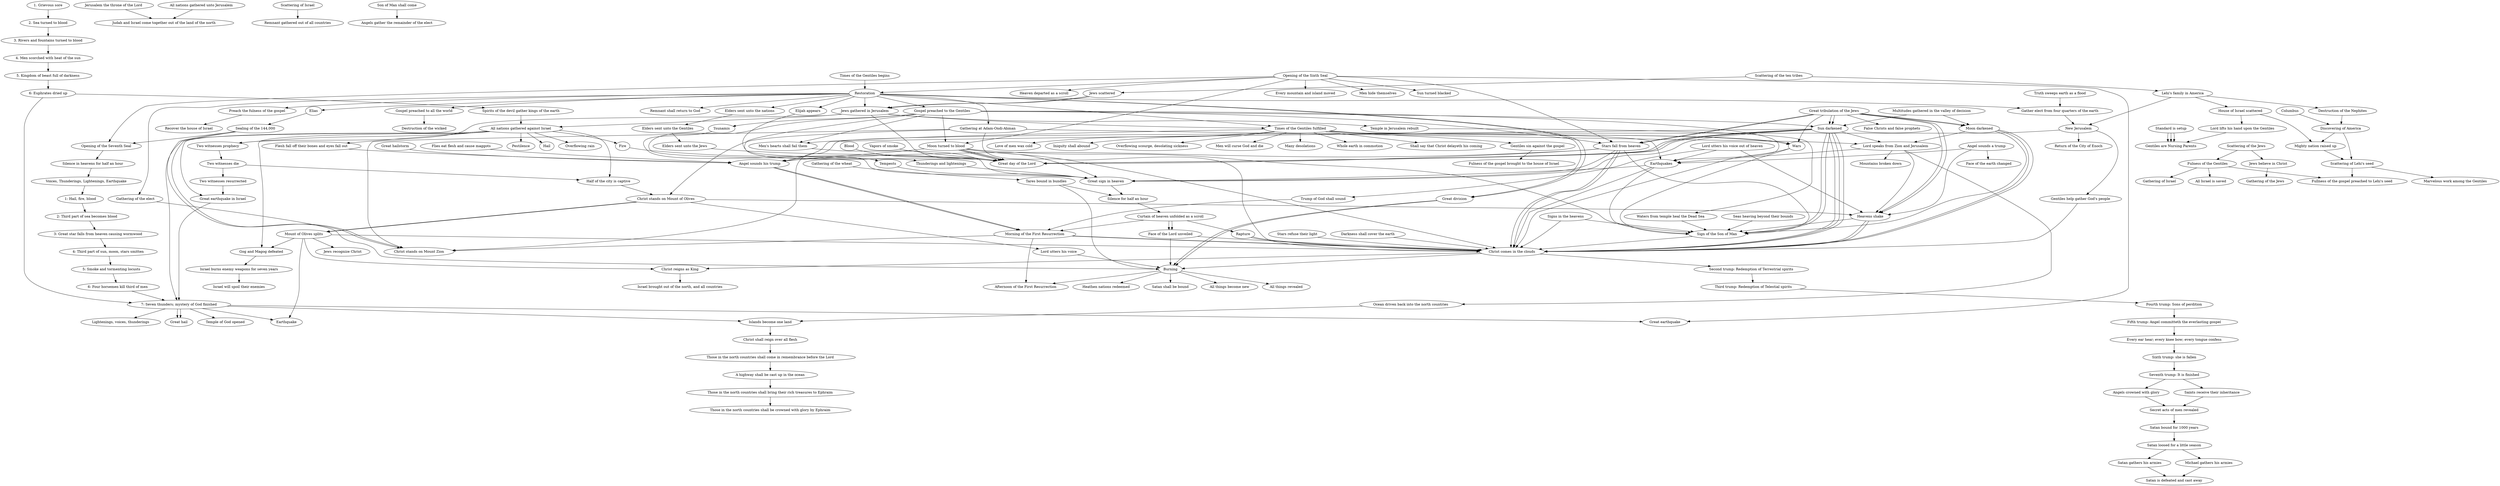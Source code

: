 digraph Signs {
  
  ##
  #
  # OT
  #
  ##

  # Isaiah 10:20-21
  "Restoration" -> "Remnant shall return to God"

  # Isaiah 49:22-23
  "Standard is setup" -> "Gentiles are Nursing Parents"

  # Jeremiah 3:17-18
  "Jerusalem the throne of the Lord" -> "Judah and Israel come together out of the land of the north"
  "All nations gathered unto Jerusalem" -> "Judah and Israel come together out of the land of the north"

  # Jeremiah 23:3
  "Scattering of Israel" -> "Remnant gathered out of all countries"

  # Jeremiah 23:5
  "Christ reigns as King" -> "Israel brought out of the north, and all countries"

  # Jeremiah 29:14
  "Jews scattered" -> "Jews gathered in Jerusalem"

  # Ezekiel 38:18-23
  ## Gog and Magog is concurrent with the seventh seal and seven angels pouring destruction
  "All nations gathered against Israel" -> "Hail"
  "All nations gathered against Israel" -> "Great earthquake in Israel"
  "All nations gathered against Israel" -> "Overflowing rain"
  "All nations gathered against Israel" -> "Pestilence"
  "All nations gathered against Israel" -> "Fire"
    
  # Ezekiel 39
  "All nations gathered against Israel" -> "Gog and Magog defeated"
  "Gog and Magog defeated" -> "Israel burns enemy weapons for seven years"
  "Israel burns enemy weapons for seven years" -> "Israel will spoil their enemies"

  # Joel 2:31
  "Sun darkened" -> "Great day of the Lord"
  "Moon turned to blood" -> "Great day of the Lord"

  # Joel 3:14-16
  "Multitudes gathered in the valley of decision" -> "Sun darkened"
  "Multitudes gathered in the valley of decision" -> "Moon darkened"
  "Sun darkened" -> "Lord speaks from Zion and Jerusalem"
  "Moon darkened" -> "Lord speaks from Zion and Jerusalem"
  "Lord speaks from Zion and Jerusalem" -> "Heavens shake"
  "Lord speaks from Zion and Jerusalem" -> "Earthquakes"

  # Zechariah 14
  "All nations gathered against Israel" -> "Half of the city is captive"
  "Half of the city is captive" -> "Christ stands on Mount of Olives"
  "Christ stands on Mount of Olives" -> "Mount of Olives splits"
  "Mount of Olives splits" -> "Christ reigns as King"

  # Zechariah 14:12
  "All nations gathered against Israel" -> "Flesh fall off their bones and eyes fall out"
  
  # Zechariah 14:5
  "Mount of Olives splits" -> "Christ comes in the clouds"

  # Malachi 4:5
  "Elijah appears" -> "Great day of the Lord"

  ##
  #
  # NT
  #
  ##

  # Matthew 24
  # JST Matthew 1
  subgraph matt24 {

    ###
    # JST is quite a bit different than Matthew 24. It excludes some things
    # and has others in a different order. We have Matthew 24 documented here
    # for the sake of comparison but commented out because we believe JST
    # to be more correct.
    ###

    # Matthew 24:5
    # "False Christs" -> "Beginning of sorrows"

    # Matthew 24:6
    # "Wars" -> "Beginning of sorrows"

    # Matthew 24:7
    # "Famine" -> "Beginning of sorrows"
    # "Pestilence" -> "Beginning of sorrows"
    # "Earthquakes" -> "Beginning of sorrows"

    # Matthew 24:8
    # "Beginning of sorrows"

    # Matthew 24:9
    # "Beginning of sorrows" -> "Persecution" # Is that what this means?

    # Matthew 24:11
    # "Beginning of sorrows" -> "False prophets"

    # Matthew 24:14
    # "Beginning of sorrows" -> "Gospel preached to all the world"

    # Matthew 24:21
    # "Persecution" -> "Great tribulation"
    # "False prophets" -> "Great tribulation"
    # "Gospel preached to all the world" -> "Great tribulation"

    # Matthew 24:23-24
    # "Great tribulation" -> "False Christs"
    # "Great tribulation" -> "False prophets"

    # Matthew 24:29
    # "Great tribulation" -> "Sun darkened"
    # "Great tribulation" -> "Moon darkened"
    # "Great tribulation" -> "Stars fall from heaven"
    # "Great tribulation" -> "Heavens shake"

    # Matthew 24:30
    # "Sun darkened" -> "Sign of the Son of Man"
    # "Moon darkened" -> "Sign of the Son of Man"
    # "Stars fall from heaven" -> "Sign of the Son of Man"
    # "Heavens shake" -> "Sign of the Son of Man"
    # "Sign of the Son of Man" -> "Christ comes in the clouds"

    # Matthew 24:31
    # "Christ comes in the clouds" -> "Gathering of the elect"

    # JST Matt 1:18,22
    "Great tribulation of the Jews" -> "False Christs and false prophets"

    # JST Matt 1:23
    "Great tribulation of the Jews" -> "Wars"

    # JST Matt 1:31
    "Gospel preached to all the world" -> "Destruction of the wicked"

    # JST Matt 1:33
    "Great tribulation of the Jews" -> "Sun darkened"
    "Great tribulation of the Jews" -> "Moon darkened"
    "Great tribulation of the Jews" -> "Stars fall from heaven"
    "Great tribulation of the Jews" -> "Heavens shake"

    # JST Matt 1:36
    "Sun darkened" -> "Sign of the Son of Man"
    "Moon darkened" -> "Sign of the Son of Man"
    "Stars fall from heaven" -> "Sign of the Son of Man"
    "Heavens shake" -> "Sign of the Son of Man"
    "Sign of the Son of Man" -> "Christ comes in the clouds"

    # JST Matt 1:37
    "Son of Man shall come" -> "Angels gather the remainder of the elect"
  }

  # Mark 13:24
  "Great tribulation of the Jews" -> "Sun darkened"
  "Great tribulation of the Jews" -> "Moon darkened"
  "Great tribulation of the Jews" -> "Stars fall from heaven"
  "Great tribulation of the Jews" -> "Heavens shake"
  "Sun darkened" -> "Christ comes in the clouds"
  "Moon darkened" -> "Christ comes in the clouds"
  "Stars fall from heaven" -> "Christ comes in the clouds"
  "Heavens shake" -> "Christ comes in the clouds"

  # Luke 21:25-28
  "Signs in the heavens" -> "Christ comes in the clouds"

  # Acts 2:20
  "Sun darkened" -> "Great day of the Lord"
  "Moon turned to blood" -> "Great day of the Lord"

  # Romans 11:25-26
  "Fulness of the Gentiles" -> "All Israel is saved"

  # 1 Thessalonians 4:16-17
  "Rapture" -> "Christ comes in the clouds"
  "Morning of the First Resurrection" -> "Christ comes in the clouds"

  # Revelation 6
  subgraph sixthSeal {
  	label="Sixth Seal"
  	
  	# Revelation 6:12-17
  	"Opening of the Sixth Seal" -> "Great earthquake"
  	"Opening of the Sixth Seal" -> "Sun turned blacked"
  	"Opening of the Sixth Seal" -> "Moon turned to blood"
  	"Opening of the Sixth Seal" -> "Stars fall from heaven"
  	"Opening of the Sixth Seal" -> "Heaven departed as a scroll"
  	"Opening of the Sixth Seal" -> "Every mountain and island moved"
  	"Opening of the Sixth Seal" -> "Men hide themselves"
  	
  	# Revelation 7:2, D&C 77:9
  	"Opening of the Sixth Seal" -> "Restoration" -> "Elias"
  	
  	# Revelation 7:3-4
  	"Elias" -> "Sealing of the 144,000"
  }
  
  # Revelation 8
  # Revelation 9
  subgraph seventhSeal {
  	label="Seventh Seal: Seven angels"
  	
  	"Opening of the Sixth Seal" -> "Opening of the Seventh Seal"
  	"Sealing of the 144,000" -> "Opening of the Seventh Seal"
  	
  	# Revelation 8:1
  	"Opening of the Seventh Seal" -> "Silence in heavens for half an hour"
  	
  	# Revelation 8:5
  	"Silence in heavens for half an hour" -> "Voices, Thunderings, Lightenings, Earthquake"
  	
  	# Revelation 8:7
    ## First angel
  	"Voices, Thunderings, Lightenings, Earthquake" -> "1: Hail, fire, blood"
  	
  	# Revelation 8:8
    ## Second angel
  	"1: Hail, fire, blood" -> "2: Third part of sea becomes blood"
  	
  	# Revelation 8:10
    ## Third angel
  	"2: Third part of sea becomes blood" -> "3: Great star falls from heaven causing wormwood"
  	
  	# Revelation 8:12
    ## Fourth angel
  	"3: Great star falls from heaven causing wormwood" -> "4: Third part of sun, moon, stars smitten"
  	
  	# Revelation 9:1-12
    ## Fifth angel
  	"4: Third part of sun, moon, stars smitten" -> "5: Smoke and tormenting locusts"
  	
  	# Revelation 9:13-21
    ## Sixth angel
  	"5: Smoke and tormenting locusts" -> "6: Four horsemen kill third of men"
  	
  	# Revelation 10
    ## Seventh angel
  	"6: Four horsemen kill third of men" -> "7: Seven thunders; mystery of God finished"
  }
  
  # Revelation 11
  subgraph twoWitnesses {
    label="Two witnesses in Jerusalem"
  
    # Revelation 11:2
    ## The Gentiles tread Jerusalem for 42 months which is the length of time
    ## that the witnesses will prophecy for (1260 days). Zechariah and Ezekiel
    ## speak of all nations being gathered against Israel. We know from
    ## Revelation that this is concurrent with the two witnesses.
    "All nations gathered against Israel" -> "Two witnesses prophecy"
    
    # Revelation 11:3; 11:7
    "Two witnesses prophecy" -> "Two witnesses die"
    
    # Revelation 11:11
    "Two witnesses die" -> "Two witnesses resurrected"
    
    # Revelation 11:13
    ## Earthquake destroys tenth of Jerusalem; 7,000 men die
    "Two witnesses resurrected" -> "Great earthquake in Israel"	
    
    # Revelation 11:15
    "Great earthquake in Israel" -> "7: Seven thunders; mystery of God finished"

    # Revelation 11:19
    "7: Seven thunders; mystery of God finished" -> "Temple of God opened"
    "7: Seven thunders; mystery of God finished" -> "Lightenings, voices, thunderings"
    "7: Seven thunders; mystery of God finished" -> "Earthquake"
    "7: Seven thunders; mystery of God finished" -> "Great hail"
  }

  # Revelation 14:1
  "Sealing of the 144,000" -> "Christ stands on Mount Zion"
  
  # Revelation 15-16
  subgraph sevenPlagues {
  	"1. Grievous sore" -> "2. Sea turned to blood"
    "2. Sea turned to blood" -> "3. Rivers and fountains turned to blood" 
    "3. Rivers and fountains turned to blood" -> "4. Men scorched with heat of the sun"
    "4. Men scorched with heat of the sun" -> "5. Kingdom of beast full of darkness"
    "5. Kingdom of beast full of darkness" -> "6: Euphrates dried up"
    "6: Euphrates dried up" -> "7: Seven thunders; mystery of God finished"
  	
  	# Revelation 16:12-16
    "6: Euphrates dried up" -> "Spirits of the devil gather kings of the earth"
    "Spirits of the devil gather kings of the earth" -> "All nations gathered against Israel"
    
    # Revelation 16:16-21
    "All nations gathered against Israel" -> "7: Seven thunders; mystery of God finished"
    "7: Seven thunders; mystery of God finished" -> "Islands become one land"
    "7: Seven thunders; mystery of God finished" -> "Great hail"
    "7: Seven thunders; mystery of God finished" -> "Great earthquake"
  }

  ##
  #
  # BoM
  #
  ##

  # Assumption
  "Lehi's family in America" -> "Destruction of the Nephites" -> "Discovering of America"

  # 1 Nephi 13:12
  "Columbus" -> "Discovering of America"
  
  # 1 Nephi 13:14
  "Discovering of America" -> "Scattering of Lehi's seed"
  
  # 1 Nephi 15:13
  "Fulness of the Gentiles" -> "Fullness of the gospel preached to Lehi's seed"
  
  # 1 Nephi 15:17
  "Scattering of Lehi's seed" -> "Fullness of the gospel preached to Lehi's seed"

  # 1 Nephi 21:22-23
  "Standard is setup" -> "Gentiles are Nursing Parents"

  # 1 Nephi 22:3
  "Lehi's family in America" -> "House of Israel scattered"

  # 1 Nephi 22:4
  "Scattering of the ten tribes" -> "Lehi's family in America"

  # 1 Nephi 22:6
  "House of Israel scattered" -> "Lord lifts his hand upon the Gentiles"
  "Lord lifts his hand upon the Gentiles" -> "Gentiles are Nursing Parents"

  # 1 Nephi 22:7
  "House of Israel scattered" -> "Mighty nation raised up"
  "Mighty nation raised up" -> "Scattering of Lehi's seed"

  # 1 Nephi 22:8
  "Scattering of Lehi's seed" -> "Marvelous work among the Gentiles"

  ## TODO: review the rest of 1 Nephi 22.

  # 2 Nephi 6-7
  "Standard is setup" -> "Gentiles are Nursing Parents"

  # 2 Nephi 10:6-8
  ## This seems to imply that the Jews would believe in Christ before being
  ## gathered again in Jerusalem, but that's clearly not true. Maybe I'm
  ## confusing the Jews and the House of Israel? The scriptures sometimes
  ## use those interchangeably.
  "Scattering of the Jews" -> "Jews believe in Christ"
  "Jews believe in Christ" -> "Gathering of the Jews"

  # 1 Nephi 22:9
  ## "Gentiles are Nursing Parents"
  ## 1 Nephi 22:8 explains that the Gentiles bringing the restored gospel
  ## to the tribes of Israel is likened to Israel being carried in the arms
  ## of the Gentiles. Maybe I should change "Gentiles are Nursing Parents"
  ## to "Carried in the arms and upon the shoulders of the Gentiles".
  ## This also implies that it's not a physical gathering.

  # 2 Nephi 30:8,10
  "Restoration" -> "Great division" -> "Burning"

  # 2 Nephi 30:15-18
  "Burning" -> "All things revealed"

  # 3 Nephi 16:4-5
  "Scattering of the Jews" -> "Fulness of the Gentiles"
  "Fulness of the Gentiles" -> "Gathering of Israel"

  # 3 Nephi 16:7-10
  "Times of the Gentiles fulfilled" -> "Gentiles sin against the gospel"

  # 3 Nephi 16:10-12
  "Gentiles sin against the gospel" -> "Fulness of the gospel brought to the house of Israel"

  # 3 Nephi 20:22, 3 Nephi 21:23-25, Ether 13:8
  "Lehi's family in America" -> "New Jerusalem" 
  "New Jerusalem" -> "Gentiles help gather God's people" 
  "Gentiles help gather God's people" -> "Christ comes in the clouds"

  # 3 Nephi 21:26-29
  ## Is it talking about the restoration and gathering of Israel
  ## or second coming and restoration of the lost tribes?
  ## I'm leaning towards the latter.

  ##
  #
  # D&C
  #
  ##

  subgraph dc29 {
    # D&C 29:7
    "Restoration" -> "Gathering of the elect"

    # D&C 29:9
    "Gathering of the elect" -> "Burning"

    # D&C 29:13
    ## I'm not sure that this is the great earthquake, perhaps just a earthquake
    ## "Angel sounds his trump" -> "Great earthquake"
    "Angel sounds his trump" -> "Morning of the First Resurrection"
    
    # D&C 29:14-19
    "Sun darkened" -> "Angel sounds his trump"
    "Moon turned to blood" -> "Angel sounds his trump"
    "Stars fall from heaven" -> "Angel sounds his trump"
    "Great hailstorm" -> "Angel sounds his trump"
    "Flies eat flesh and cause maggots" -> "Angel sounds his trump"
    "Flesh fall off their bones and eyes fall out" -> "Angel sounds his trump"
  }

  # D&C 33:6
  "Restoration" -> "Gather elect from four quarters of the earth"

  # D&C 34:7-9
  "Sun darkened" -> "Christ comes in the clouds"
  "Moon turned to blood" -> "Christ comes in the clouds"
  "Stars refuse their light" -> "Christ comes in the clouds"
  "Stars fall from heaven" -> "Christ comes in the clouds"

  # D&C 39:11
  "Restoration" -> "Preach the fulness of the gospel"
  "Preach the fulness of the gospel" -> "Recover the house of Israel"

  # D&C 43:18
  "Lord utters his voice out of heaven" -> "Heavens shake"
  "Lord utters his voice out of heaven" -> "Earthquakes"
  "Lord utters his voice out of heaven" -> "Trump of God shall sound"
  "Trump of God shall sound" -> "Morning of the First Resurrection"

  # D&C 45:24-59
  subgraph dc45 {
  
  	# D&C 45:24-25
  	"Jews scattered" -> "Jews gathered in Jerusalem"
    "Jews gathered in Jerusalem" -> "Times of the Gentiles fulfilled"
  	
  	# D&C 45:26-27
  	"Times of the Gentiles fulfilled" -> "Wars"
  	"Times of the Gentiles fulfilled" -> "Whole earth in commotion"
  	"Times of the Gentiles fulfilled" -> "Men's hearts shall fail them"
  	"Times of the Gentiles fulfilled" -> "Shall say that Christ delayeth his coming"
  	"Times of the Gentiles fulfilled" -> "Love of men wax cold"
  	"Times of the Gentiles fulfilled" -> "Iniquity shall abound"
  	
  	# D&C 45:28-30
  	"Times of the Gentiles begins" -> "Restoration"
    "Restoration" -> "Times of the Gentiles fulfilled"
  	
  	# D&C 45:31-33
  	"Times of the Gentiles fulfilled" -> "Overflowing scourge, desolating sickness"
  	"Times of the Gentiles fulfilled" -> "Men will curse God and die"
  	"Times of the Gentiles fulfilled" -> "Earthquakes"
  	"Times of the Gentiles fulfilled" -> "Many desolations"
  	"Times of the Gentiles fulfilled" -> "Wars"
  	
  	# D&C 45:40-43
  	"Blood" -> "Great day of the Lord"
  	"Fire" -> "Great day of the Lord"
  	"Vapors of smoke" -> "Great day of the Lord"
  	"Sun darkened" -> "Great day of the Lord"
  	"Moon turned to blood" -> "Great day of the Lord"
  	"Stars fall from heaven" -> "Great day of the Lord"
  	"Jews gathered in Jerusalem" -> "Great day of the Lord"
  	
  	# D&C 45:45-46
    ## When it says in verse 46 that "the saints shall come from the four quarters of the earth"
    ## I believe it's speaking of the same saints from verse 45 that will be resurrected.
  	"Angel sounds his trump" -> "Morning of the First Resurrection"
    ## "Morning of the First Resurrection" -> "Arm of the Lord shall fall"

  	# D&C 45:47-48
  	## "Arm of the Lord shall fall" -> "Christ stands on Mount of Olives"
    "Christ stands on Mount of Olives" -> "Mount of Olives splits"
    "Mount of Olives splits" -> "Earthquake"
  	"Christ stands on Mount of Olives" -> "Heavens shake"

    # D&C 45:49-50
  	"Christ stands on Mount of Olives" -> "Lord utters his voice"
    "Lord utters his voice" -> "Burning"
  	
  	# D&C 45:51-53
  	"Mount of Olives splits" -> "Jews recognize Christ"
  	
  	# D&C 45:54
  	"Burning" -> "Heathen nations redeemed"
  	"Burning" -> "Afternoon of the First Resurrection"
  	"Burning" -> "Satan shall be bound"
  }

  # D&C 49:23
  "Angel sounds a trump" -> "Heavens shake"
  "Angel sounds a trump" -> "Earthquakes"
  "Angel sounds a trump" -> "Face of the earth changed"

  # D&C 63:33-34
  "Wars" -> "Christ comes in the clouds"

  # D&C 63:54
  "Restoration" -> "Great division" -> "Burning"

  # D&C 64:23-24
  "Christ comes in the clouds" -> "Burning"

  # D&C 76:63
  "Christ comes in the clouds" -> "Christ reigns as King"

  # D&C 77:15
  "Restoration" -> "Jews gathered in Jerusalem" 
  "Jews gathered in Jerusalem" -> "Two witnesses prophecy"

  # D&C 84:2
  ## Mount Zion is New Jerusalem; it has to be built before Christ can visit
  "New Jerusalem" -> "Christ stands on Mount Zion"

  # D&C 86:7
  "Gathering of the wheat" -> "Tares bound in bundles"
  "Tares bound in bundles" -> "Burning"

  # D&C 88
  subgraph dc88 {

    # D&C 88:87-93
    "Restoration" -> "Gospel preached to the Gentiles"
    "Gospel preached to the Gentiles" -> "Earthquakes" -> "Great sign in heaven"
    "Gospel preached to the Gentiles" -> "Sun darkened" -> "Great sign in heaven"
    "Gospel preached to the Gentiles" -> "Moon turned to blood" -> "Great sign in heaven"
    "Gospel preached to the Gentiles" -> "Stars fall from heaven" -> "Great sign in heaven"
    "Gospel preached to the Gentiles" -> "Thunderings and lightenings" -> "Great sign in heaven"
    "Gospel preached to the Gentiles" -> "Tempests" -> "Great sign in heaven"
    "Gospel preached to the Gentiles" -> "Tsunamis" -> "Great sign in heaven"
    "Gospel preached to the Gentiles" -> "Men's hearts shall fail them" -> "Great sign in heaven"
    
    # D&C 88:94
    "Tares bound in bundles" -> "Silence for half an hour"

    # D&C 88:95-97
    "Great sign in heaven" -> "Silence for half an hour" 
    "Silence for half an hour" -> "Curtain of heaven unfolded as a scroll"
    "Curtain of heaven unfolded as a scroll" -> "Face of the Lord unveiled"
    "Curtain of heaven unfolded as a scroll" -> "Morning of the First Resurrection"
    "Curtain of heaven unfolded as a scroll" -> "Rapture"
    "Face of the Lord unveiled" -> "Christ comes in the clouds"
    "Morning of the First Resurrection" -> "Christ comes in the clouds"
    "Rapture" -> "Christ comes in the clouds"

    # D&C 88:99
    "Christ comes in the clouds" -> "Second trump: Redemption of Terrestrial spirits"

    # D&C 88:100
    "Second trump: Redemption of Terrestrial spirits" -> "Third trump: Redemption of Telestial spirits"

    # D&C 88:102
    "Third trump: Redemption of Telestial spirits" -> "Fourth trump: Sons of perdition"

    # D&C 88:103-104
    "Fourth trump: Sons of perdition" -> "Fifth trump: Angel committeth the everlasting gospel"
    "Fifth trump: Angel committeth the everlasting gospel" -> "Every ear hear; every knee bow; every tongue confess"

    # D&C 88:105
    "Every ear hear; every knee bow; every tongue confess" -> "Sixth trump: she is fallen"

    # D&C 88:106
    "Sixth trump: she is fallen" -> "Seventh trump: It is finished"

    # D&C 88:107
    "Seventh trump: It is finished" -> "Angels crowned with glory"
    "Seventh trump: It is finished" -> "Saints receive their inheritance"

    # D&C 88:108-110
    "Angels crowned with glory" -> "Secret acts of men revealed"
    "Saints receive their inheritance" -> "Secret acts of men revealed"

    # D&C 88:110
    "Secret acts of men revealed" -> "Satan bound for 1000 years"

    # D&C 88:111-115
    "Satan bound for 1000 years" -> "Satan loosed for a little season"
    "Satan loosed for a little season" -> "Satan gathers his armies"
    "Satan loosed for a little season" -> "Michael gathers his armies"
    "Satan gathers his armies" -> "Satan is defeated and cast away"
    "Michael gathers his armies" -> "Satan is defeated and cast away"
  }

  # D&C 101:23-25
  "Curtain of heaven unfolded as a scroll" -> "Face of the Lord unveiled"
  "Face of the Lord unveiled" -> "Burning"
  "Burning" -> "All things become new"

  # D&C 116
  "Restoration" -> "Gathering at Adam-Ondi-Ahman"

  # D&C 133:7-8
  "Restoration" -> "Elders sent unto the nations"
  "Elders sent unto the nations" -> "Elders sent unto the Gentiles"
  "Elders sent unto the Gentiles" -> "Elders sent unto the Jews"

  # D&C 133:10
  "Elders sent unto the Jews" -> "Great day of the Lord"

  # D&C 133:18
  "Sealing of the 144,000" -> "Christ stands on Mount Zion"

  # D&C 133:21-22
  "Lord speaks from Zion and Jerusalem" -> "Mountains broken down"

  # D&C 133:23
  "Lord speaks from Zion and Jerusalem" -> "Ocean driven back into the north countries" -> "Islands become one land"

  # D&C 133:25
  "Islands become one land" -> "Christ shall reign over all flesh"

  # D&C 133:26
  "Christ shall reign over all flesh" -> "Those in the north countries shall come in remembrance before the Lord"

  # D&C 133:27
  "Those in the north countries shall come in remembrance before the Lord" -> "A highway shall be cast up in the ocean"

  # D&C 133:30
  "A highway shall be cast up in the ocean" -> "Those in the north countries shall bring their rich treasures to Ephraim"

  # D&C 133:32
  "Those in the north countries shall bring their rich treasures to Ephraim" -> "Those in the north countries shall be crowned with glory by Ephraim"

  # D&C 133:56
  "Morning of the First Resurrection" -> "Christ stands on Mount Zion"

  ##
  #
  # PoGP
  #
  ##

  # Moses 7:60-61
  "Sun darkened" -> "Christ comes in the clouds"
  "Moon darkened" -> "Christ comes in the clouds"
  "Heavens shake" -> "Christ comes in the clouds"
  "Darkness shall cover the earth" -> "Christ comes in the clouds"
  "Earthquakes" -> "Christ comes in the clouds"

  # Moses 7:62
  "Truth sweeps earth as a flood" -> "Gather elect from four quarters of the earth"
  "Gather elect from four quarters of the earth" -> "New Jerusalem"

  # Moses 7:63-64
  "New Jerusalem" -> "Return of the City of Enoch"

  ##
  #
  # Other
  #
  ##

  # Teachings of the Prophet Joseph Smith; p286-287
  "Jews gathered in Jerusalem" -> "Temple in Jerusalem rebuilt"
  "Temple in Jerusalem rebuilt" -> "Waters from temple heal the Dead Sea"
  "Waters from temple heal the Dead Sea" -> "Sign of the Son of Man"
  "Wars" -> "Sign of the Son of Man"
  "Signs in the heavens" -> "Sign of the Son of Man"
  "Sun darkened" -> "Sign of the Son of Man"
  "Moon turned to blood" -> "Sign of the Son of Man"
  "Earthquakes" -> "Sign of the Son of Man"
  "Seas heaving beyond their bounds" -> "Sign of the Son of Man"

  # https://www.lds.org/manual/old-testament-student-manual-kings-malachi/enrichment-i?lang=eng
  "Two witnesses die" -> "Half of the city is captive"
  "Mount of Olives splits" -> "Gog and Magog defeated"

  # The Millennial Messiah by Bruce R McConkie (Salt Lake City: Deseret Book, 1982), pp.578
  "Gathering at Adam-Ondi-Ahman" -> "Christ comes in the clouds"
  "Gathering at Adam-Ondi-Ahman" -> "Christ stands on Mount of Olives"
  "Gathering at Adam-Ondi-Ahman" -> "Christ stands on Mount Zion"
  "Gathering at Adam-Ondi-Ahman" -> "Lord speaks from Zion and Jerusalem"

  ##
  #
  # Assumptions
  #
  ##

  # Assumption
  ## Israel was scattered before the Jews were scattered
  "Scattering of the ten tribes" -> "Jews scattered"

  # Assumption
  ## All nations cannot gather against Israel until Israel is gathered itself,
  ## and that gather has already occurred in Jerusalem (as prophecied).
  "Jews gathered in Jerusalem" -> "All nations gathered against Israel"

  # Assumption
  ## The gospel cannot be preached to all the world until it has been restored
  ## and a people have been established to do the preaching.
  "Restoration" -> "Gospel preached to all the world"

  # Assumption
  "Morning of the First Resurrection" -> "Afternoon of the First Resurrection"

  # Assumption
  "Discovering of America" -> "Mighty nation raised up"

  # Assumption
  "Restoration" -> "Elijah appears"
}
